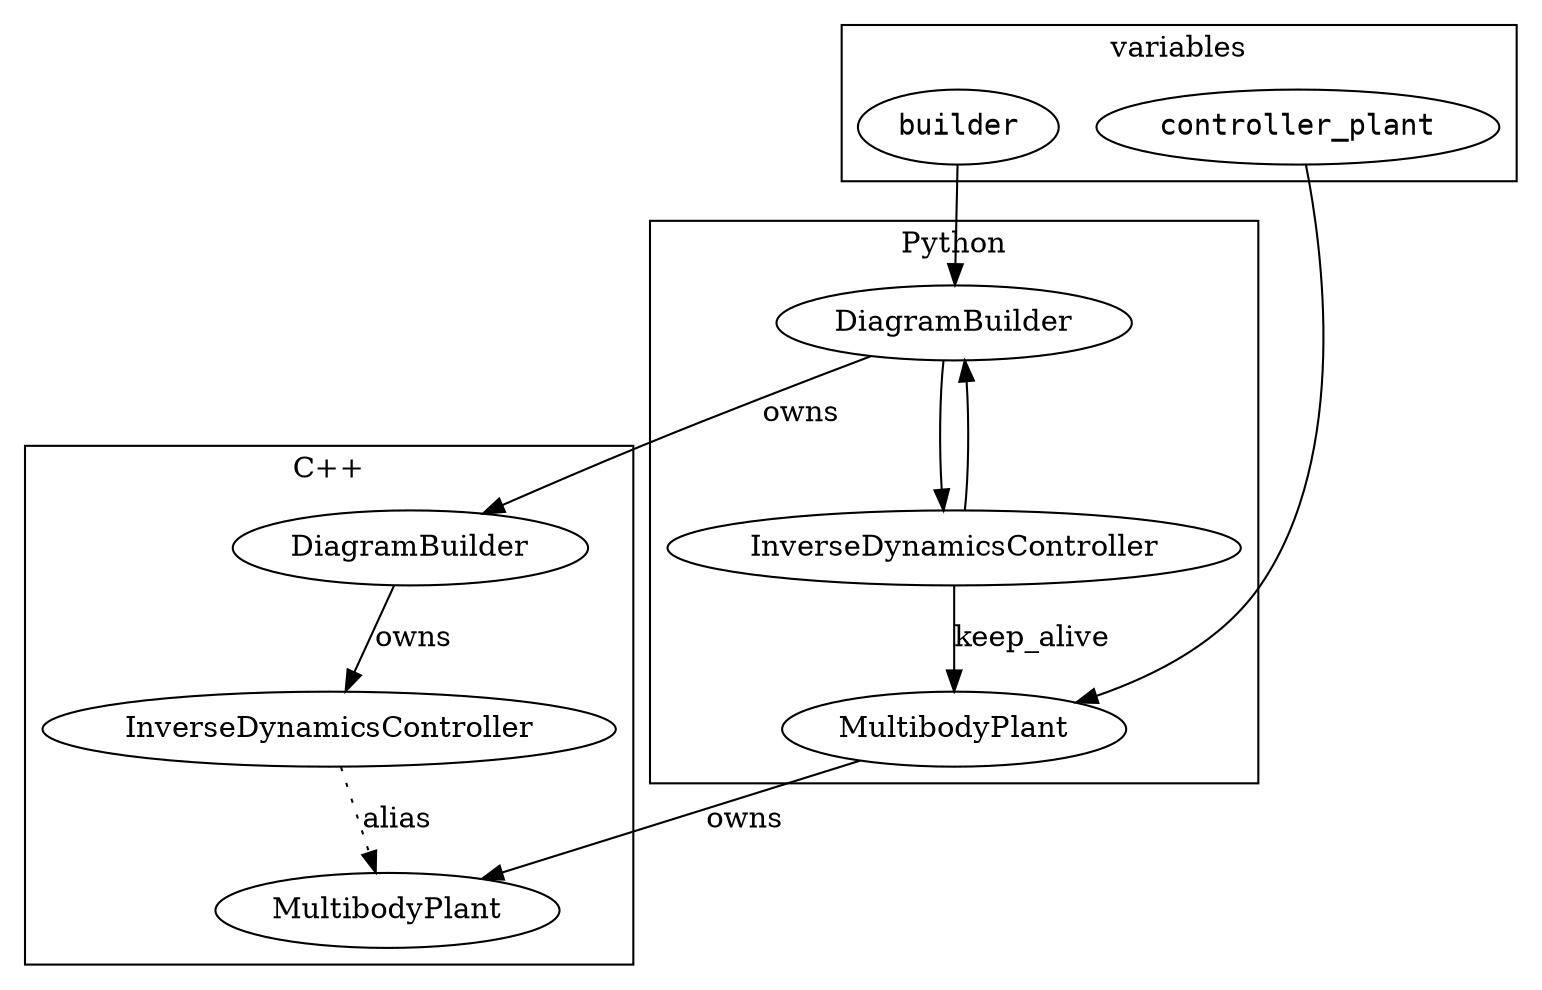 digraph G {

cbuilder [label = "DiagramBuilder"];
cinvdycon [label = "InverseDynamicsController"];
cconplant [label = "MultibodyPlant"];

pybuilder [label = "DiagramBuilder"];
pyinvdycon [label = "InverseDynamicsController"];
pyconplant [label = "MultibodyPlant"];

vbuilder [label = "builder", fontname="Courier"];
vbuilder -> pybuilder [lable="ref"];
vconplant [label = "controller_plant", fontname="Courier"];
vconplant -> pyconplant [lable="ref"];

pybuilder -> cbuilder [label="owns"];
pyconplant -> cconplant [label="owns"];

cbuilder -> cinvdycon [label="owns"];

cinvdycon -> cconplant [label="alias", style=dotted];

pybuilder -> pyinvdycon;
pyinvdycon -> pybuilder;

pyinvdycon -> pyconplant [label="keep_alive"];

subgraph "cluster_C++" { label="C++"; cbuilder; cinvdycon; cconplant; }
subgraph "cluster_Python" { label="Python"; pybuilder; pyinvdycon; pyconplant; }
subgraph "cluster_scope" { label="variables"; vbuilder; vconplant; }
}
